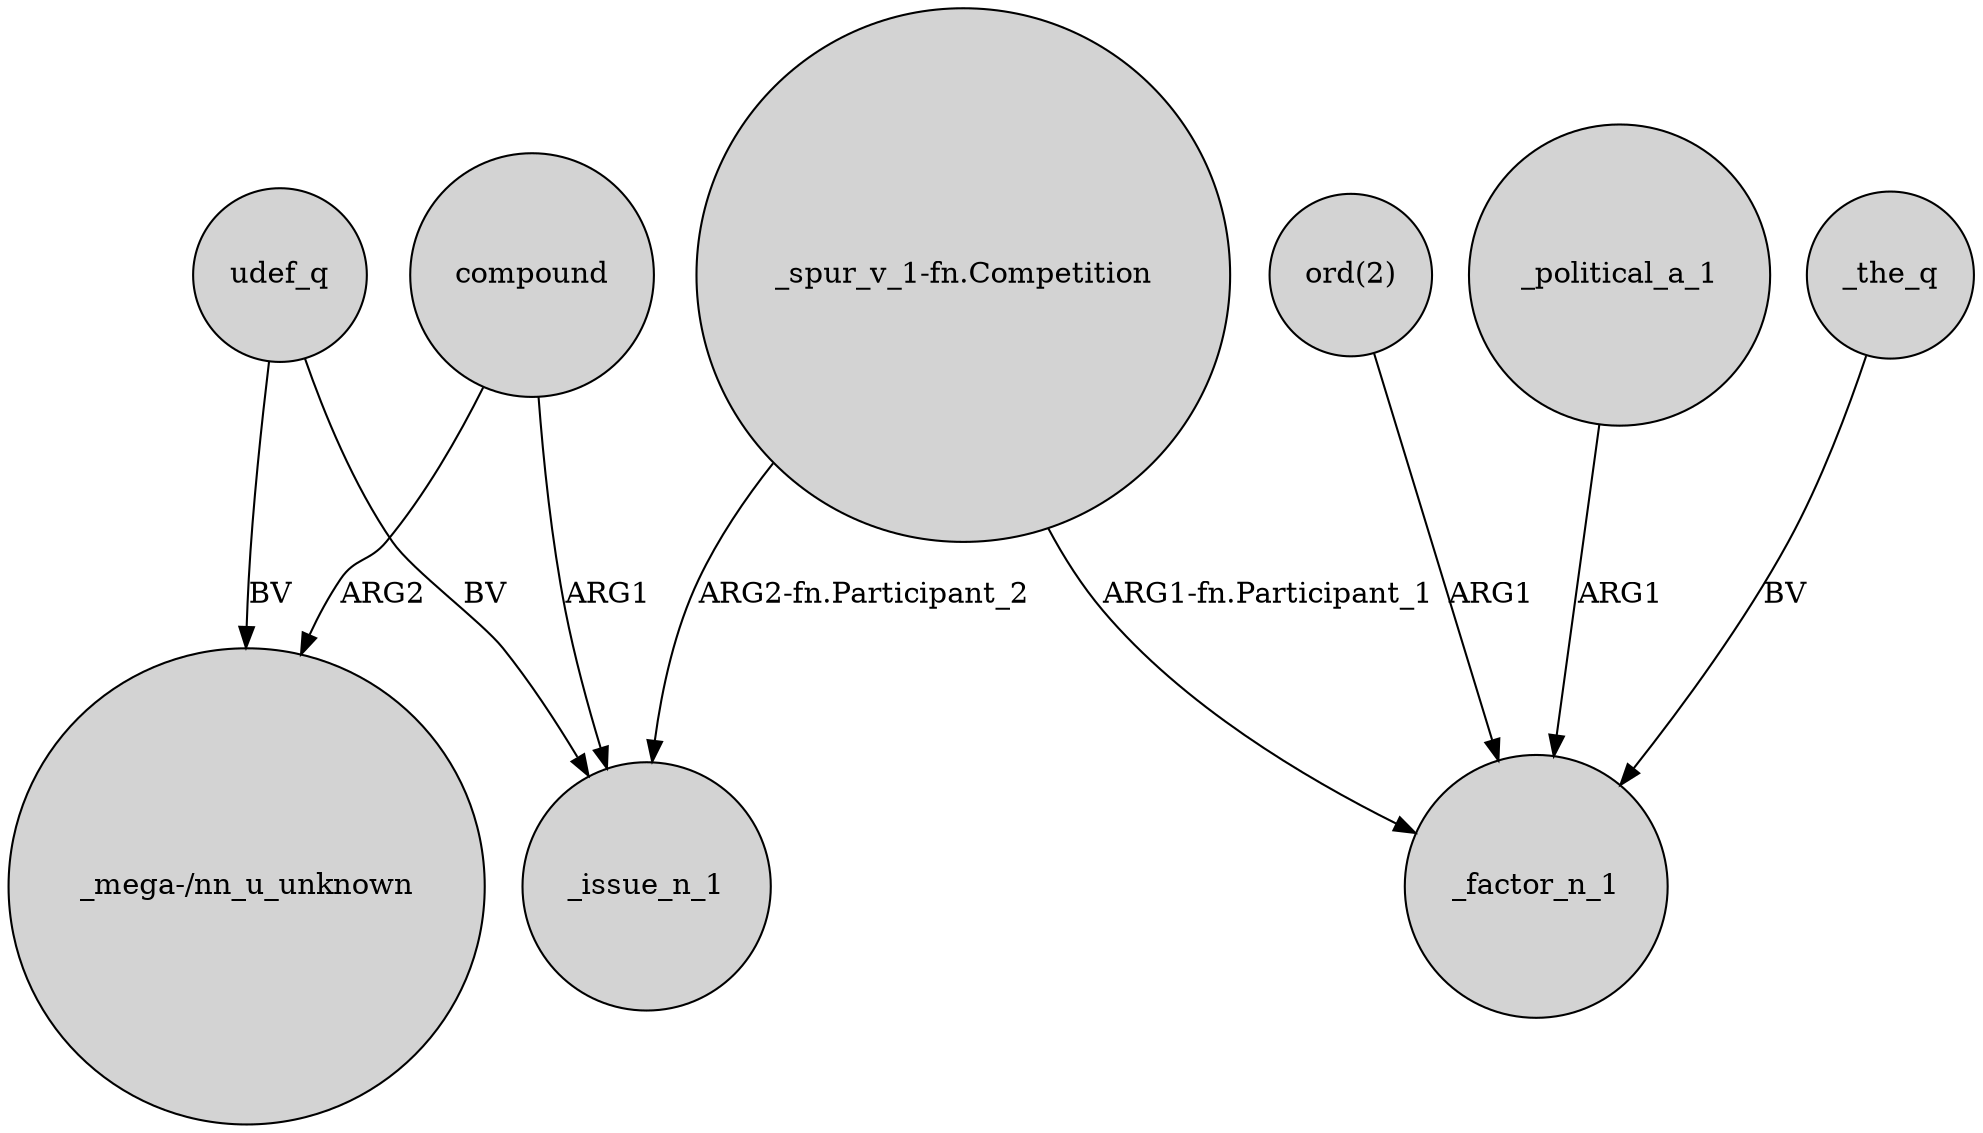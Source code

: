 digraph {
	node [shape=circle style=filled]
	udef_q -> "_mega-/nn_u_unknown" [label=BV]
	udef_q -> _issue_n_1 [label=BV]
	"_spur_v_1-fn.Competition" -> _issue_n_1 [label="ARG2-fn.Participant_2"]
	"ord(2)" -> _factor_n_1 [label=ARG1]
	_political_a_1 -> _factor_n_1 [label=ARG1]
	compound -> _issue_n_1 [label=ARG1]
	_the_q -> _factor_n_1 [label=BV]
	compound -> "_mega-/nn_u_unknown" [label=ARG2]
	"_spur_v_1-fn.Competition" -> _factor_n_1 [label="ARG1-fn.Participant_1"]
}
